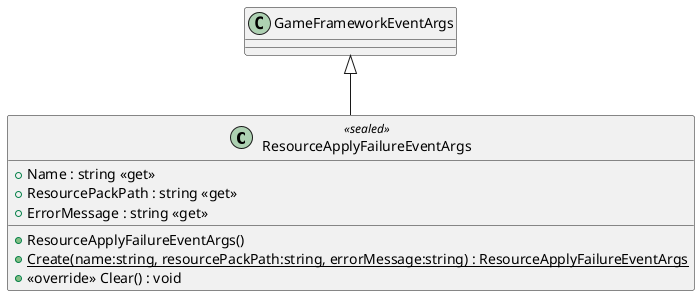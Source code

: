 @startuml
class ResourceApplyFailureEventArgs <<sealed>> {
    + ResourceApplyFailureEventArgs()
    + Name : string <<get>>
    + ResourcePackPath : string <<get>>
    + ErrorMessage : string <<get>>
    + {static} Create(name:string, resourcePackPath:string, errorMessage:string) : ResourceApplyFailureEventArgs
    + <<override>> Clear() : void
}
GameFrameworkEventArgs <|-- ResourceApplyFailureEventArgs
@enduml
